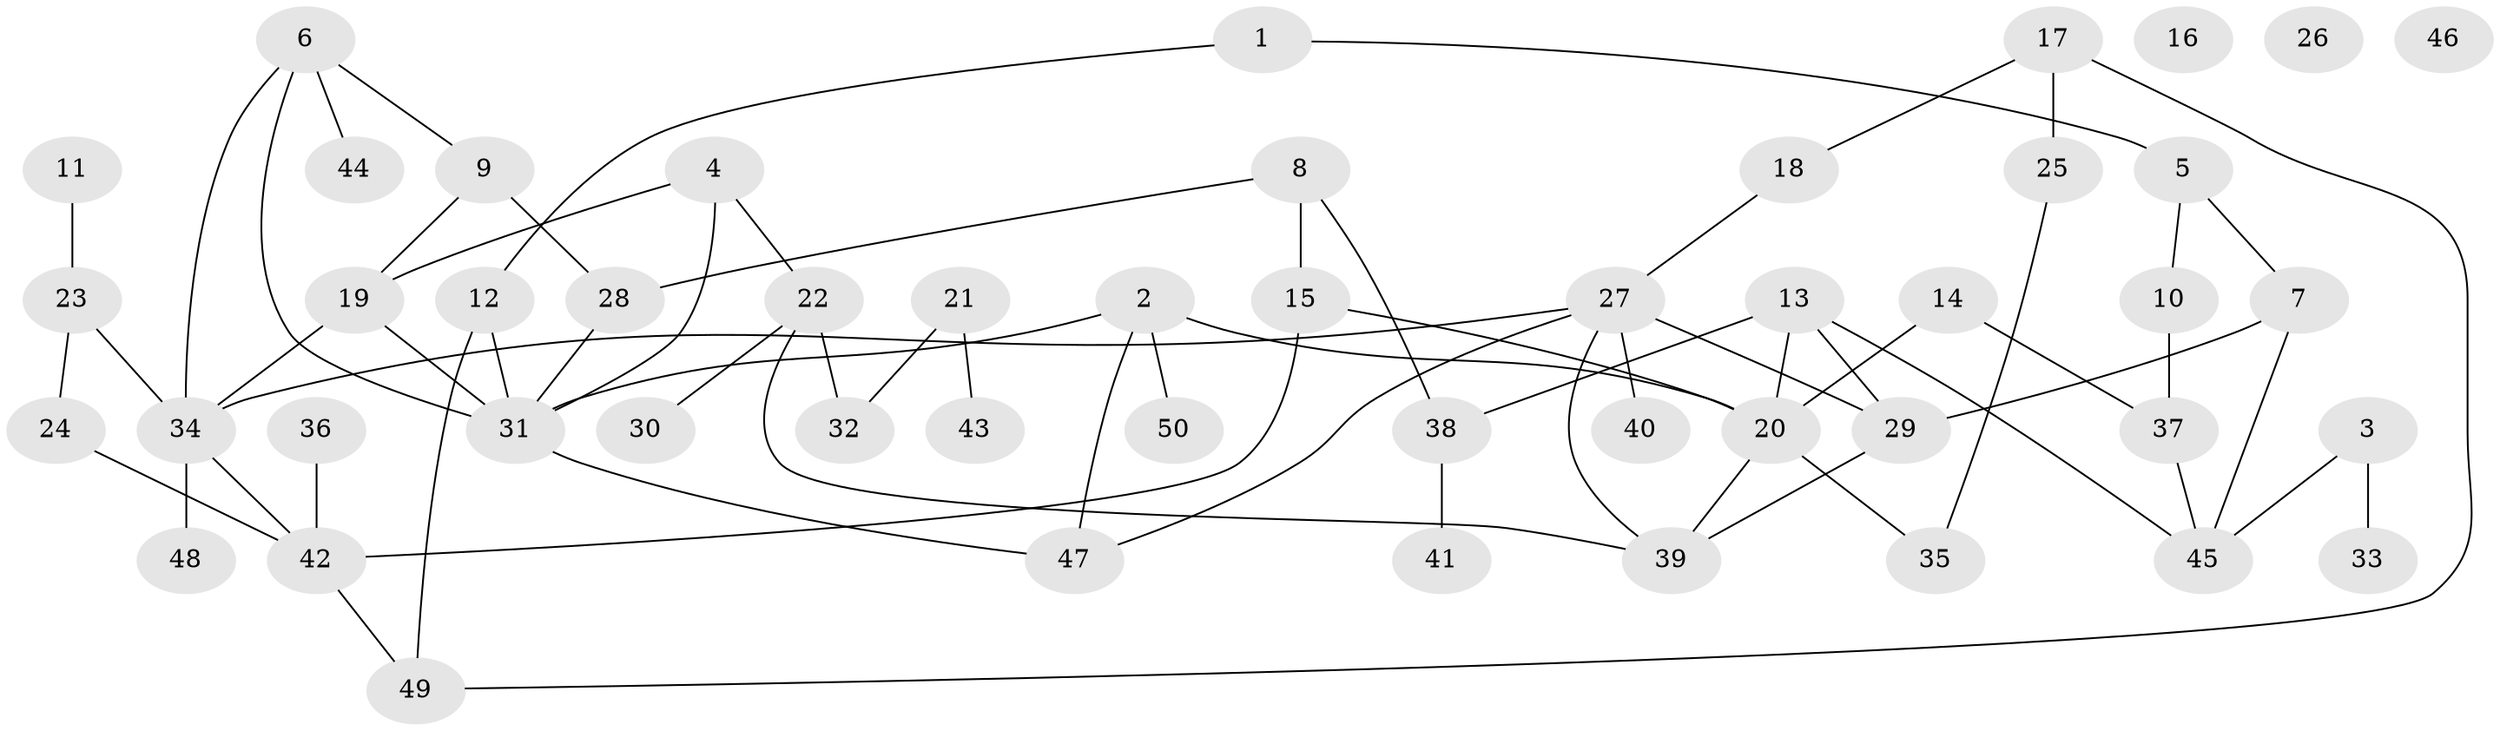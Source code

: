 // coarse degree distribution, {2: 0.05555555555555555, 6: 0.05555555555555555, 3: 0.2222222222222222, 5: 0.1111111111111111, 4: 0.16666666666666666, 1: 0.3333333333333333, 8: 0.05555555555555555}
// Generated by graph-tools (version 1.1) at 2025/35/03/04/25 23:35:53]
// undirected, 50 vertices, 67 edges
graph export_dot {
  node [color=gray90,style=filled];
  1;
  2;
  3;
  4;
  5;
  6;
  7;
  8;
  9;
  10;
  11;
  12;
  13;
  14;
  15;
  16;
  17;
  18;
  19;
  20;
  21;
  22;
  23;
  24;
  25;
  26;
  27;
  28;
  29;
  30;
  31;
  32;
  33;
  34;
  35;
  36;
  37;
  38;
  39;
  40;
  41;
  42;
  43;
  44;
  45;
  46;
  47;
  48;
  49;
  50;
  1 -- 5;
  1 -- 12;
  2 -- 20;
  2 -- 31;
  2 -- 47;
  2 -- 50;
  3 -- 33;
  3 -- 45;
  4 -- 19;
  4 -- 22;
  4 -- 31;
  5 -- 7;
  5 -- 10;
  6 -- 9;
  6 -- 31;
  6 -- 34;
  6 -- 44;
  7 -- 29;
  7 -- 45;
  8 -- 15;
  8 -- 28;
  8 -- 38;
  9 -- 19;
  9 -- 28;
  10 -- 37;
  11 -- 23;
  12 -- 31;
  12 -- 49;
  13 -- 20;
  13 -- 29;
  13 -- 38;
  13 -- 45;
  14 -- 20;
  14 -- 37;
  15 -- 20;
  15 -- 42;
  17 -- 18;
  17 -- 25;
  17 -- 49;
  18 -- 27;
  19 -- 31;
  19 -- 34;
  20 -- 35;
  20 -- 39;
  21 -- 32;
  21 -- 43;
  22 -- 30;
  22 -- 32;
  22 -- 39;
  23 -- 24;
  23 -- 34;
  24 -- 42;
  25 -- 35;
  27 -- 29;
  27 -- 34;
  27 -- 39;
  27 -- 40;
  27 -- 47;
  28 -- 31;
  29 -- 39;
  31 -- 47;
  34 -- 42;
  34 -- 48;
  36 -- 42;
  37 -- 45;
  38 -- 41;
  42 -- 49;
}
